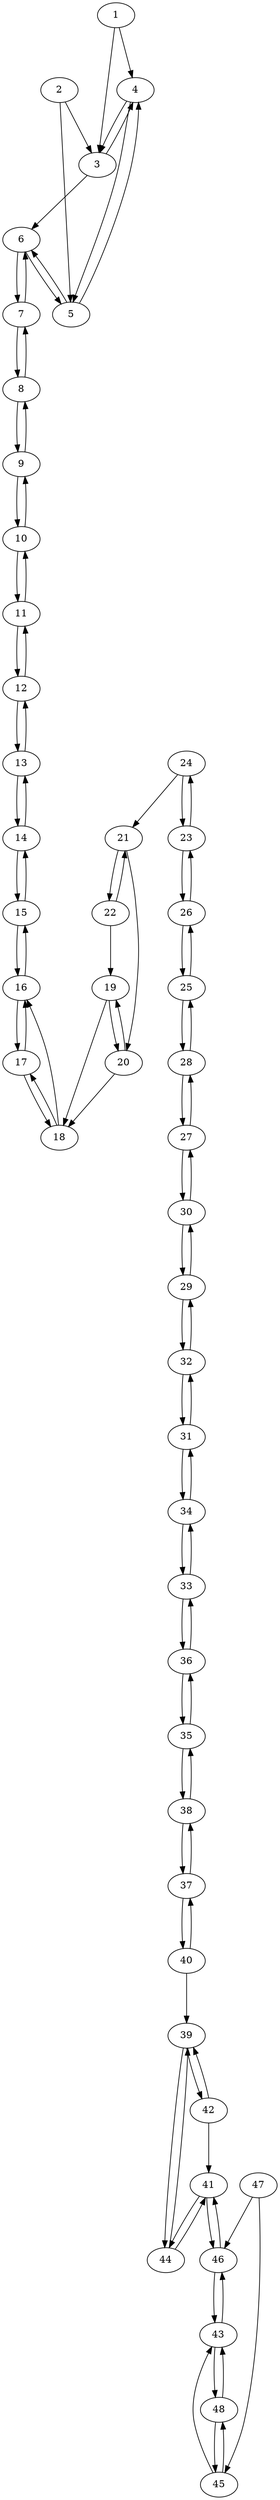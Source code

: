 digraph {
                ranksep=1.0
                overlap=false
                //nodesep=0.5
                splines=true
                //rankdir=LR
                1 -> 4, 3;2 -> 3, 5;3 -> 4, 6;4 -> 5, 3;5 -> 4, 6;6 -> 7, 5;7 -> 8, 6;8 -> 7, 9;9 -> 10, 8;10 -> 11, 9;11 -> 12, 10;12 -> 11, 13;13 -> 14, 12;14 -> 13, 15;15 -> 16, 14;16 -> 15, 17;17 -> 18, 16;18 -> 17, 16;19 -> 20, 18;20 -> 19, 18;21 -> 22, 20;22 -> 21, 19;23 -> 24, 26;24 -> 23, 21;25 -> 26, 28;26 -> 25, 23;27 -> 30, 28;28 -> 27, 25;29 -> 32, 30;30 -> 29, 27;31 -> 34, 32;32 -> 31, 29;33 -> 36, 34;34 -> 31, 33;35 -> 38, 36;36 -> 33, 35;37 -> 40, 38;38 -> 35, 37;39 -> 42, 44;40 -> 37, 39;41 -> 44, 46;42 -> 39, 41;43 -> 46, 48;44 -> 41, 39;45 -> 48, 43;46 -> 43, 41;47 -> 45, 46;48 -> 45, 43;}